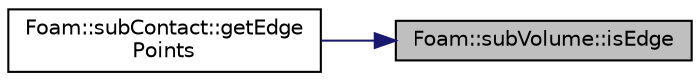 digraph "Foam::subVolume::isEdge"
{
 // LATEX_PDF_SIZE
  edge [fontname="Helvetica",fontsize="10",labelfontname="Helvetica",labelfontsize="10"];
  node [fontname="Helvetica",fontsize="10",shape=record];
  rankdir="RL";
  Node1 [label="Foam::subVolume::isEdge",height=0.2,width=0.4,color="black", fillcolor="grey75", style="filled", fontcolor="black",tooltip=" "];
  Node1 -> Node2 [dir="back",color="midnightblue",fontsize="10",style="solid",fontname="Helvetica"];
  Node2 [label="Foam::subContact::getEdge\lPoints",height=0.2,width=0.4,color="black", fillcolor="white", style="filled",URL="$classFoam_1_1subContact.html#ab82677b7f1e7b991f5d6bd032e92074f",tooltip=" "];
}
